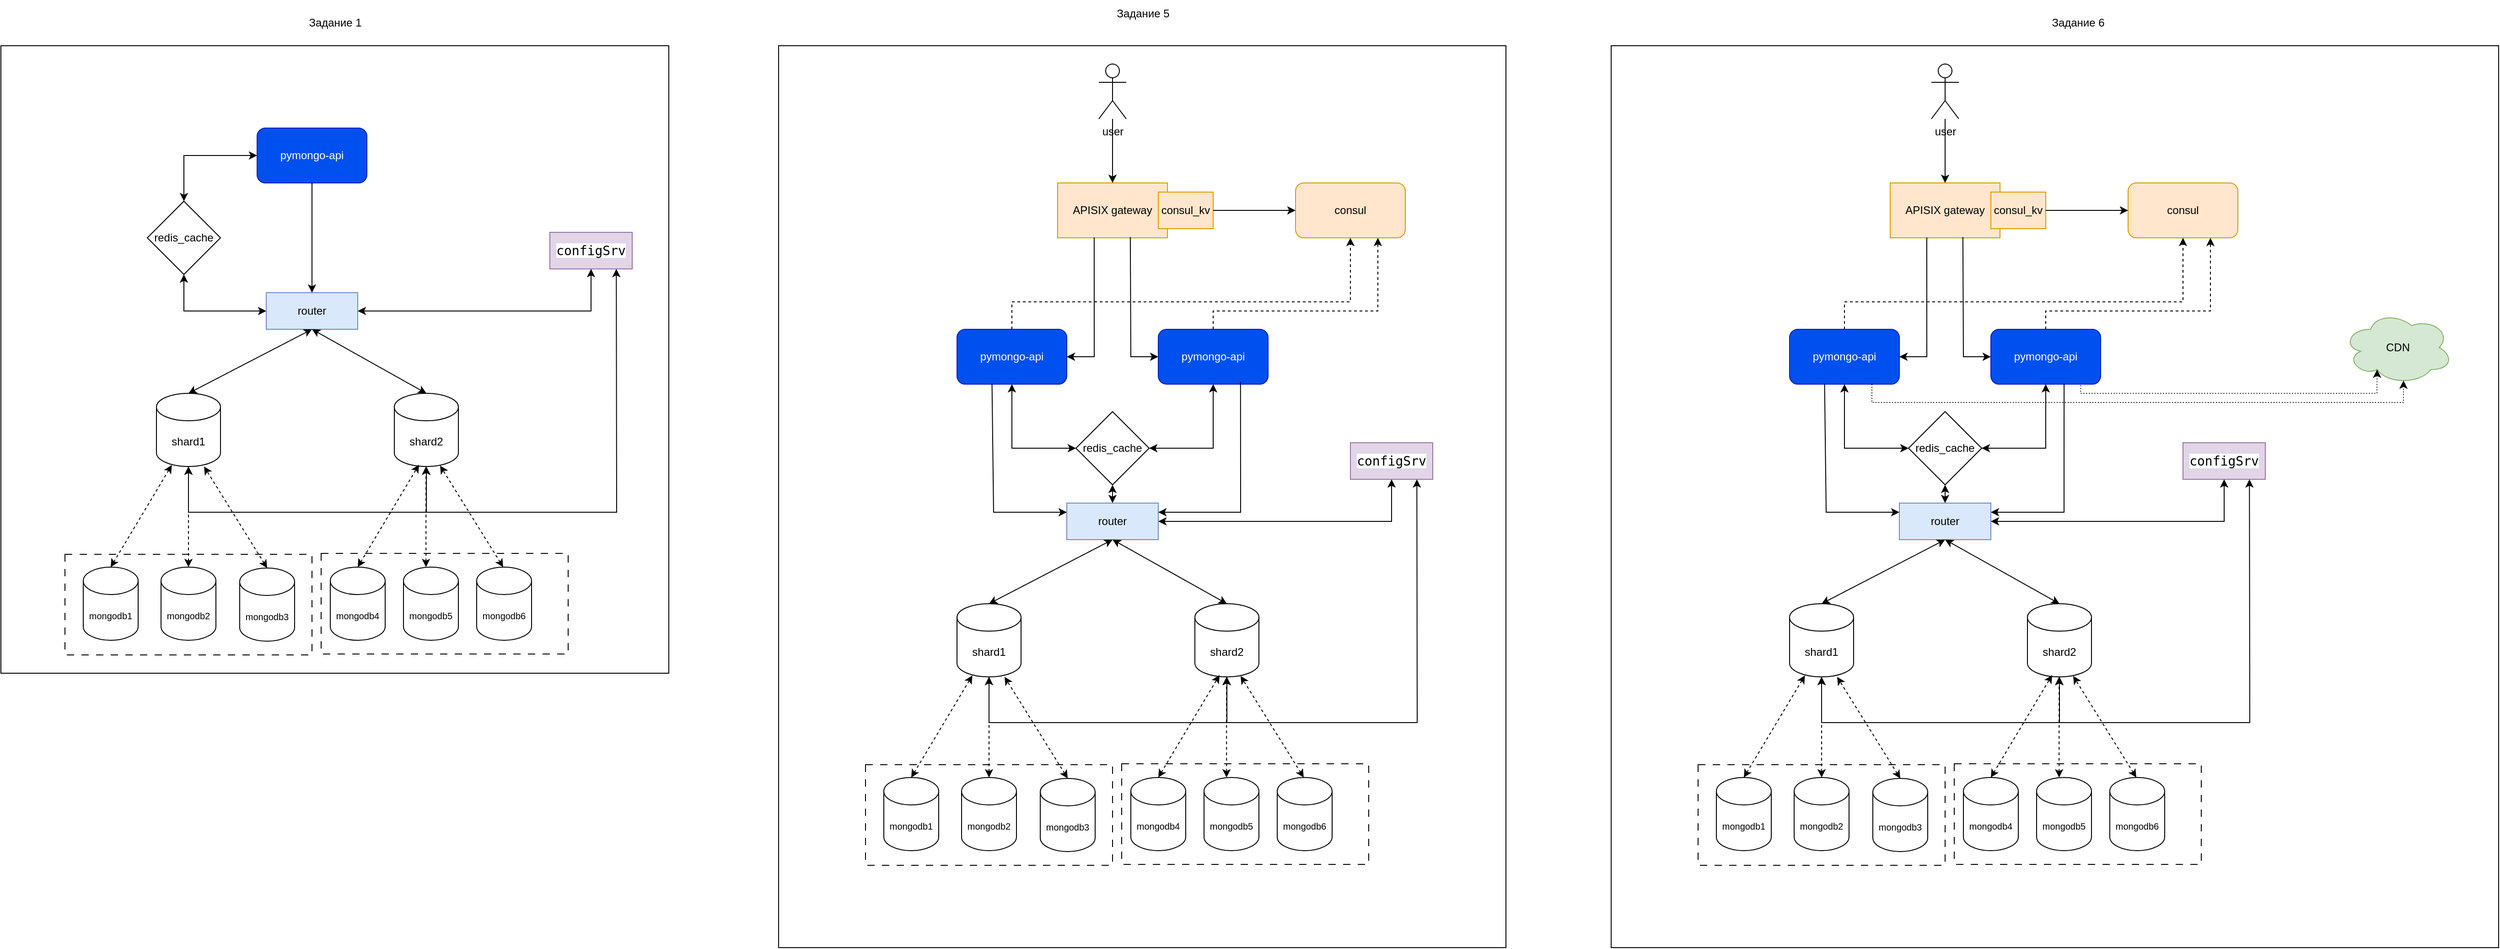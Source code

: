 <mxfile version="24.8.0">
  <diagram name="Page-1" id="-H_mtQnk-PTXWXPvYvuk">
    <mxGraphModel dx="-17" dy="623" grid="1" gridSize="10" guides="1" tooltips="1" connect="1" arrows="1" fold="1" page="0" pageScale="1" pageWidth="1169" pageHeight="827" math="0" shadow="0">
      <root>
        <mxCell id="0" />
        <mxCell id="1" parent="0" />
        <mxCell id="iy4ZRNuojDZgYijQHU6E-180" value="" style="group" vertex="1" connectable="0" parent="1">
          <mxGeometry x="1590" y="160" width="730" height="726" as="geometry" />
        </mxCell>
        <mxCell id="iy4ZRNuojDZgYijQHU6E-81" value="" style="group" vertex="1" connectable="0" parent="iy4ZRNuojDZgYijQHU6E-180">
          <mxGeometry y="40" width="730" height="686" as="geometry" />
        </mxCell>
        <mxCell id="iy4ZRNuojDZgYijQHU6E-45" value="" style="rounded=0;whiteSpace=wrap;html=1;" vertex="1" parent="iy4ZRNuojDZgYijQHU6E-81">
          <mxGeometry width="730" height="686" as="geometry" />
        </mxCell>
        <mxCell id="iy4ZRNuojDZgYijQHU6E-76" value="" style="rounded=0;whiteSpace=wrap;html=1;dashed=1;dashPattern=8 8;" vertex="1" parent="iy4ZRNuojDZgYijQHU6E-81">
          <mxGeometry x="350" y="555" width="270" height="110" as="geometry" />
        </mxCell>
        <mxCell id="iy4ZRNuojDZgYijQHU6E-75" value="" style="rounded=0;whiteSpace=wrap;html=1;dashed=1;dashPattern=8 8;" vertex="1" parent="iy4ZRNuojDZgYijQHU6E-81">
          <mxGeometry x="70" y="556" width="270" height="110" as="geometry" />
        </mxCell>
        <mxCell id="iy4ZRNuojDZgYijQHU6E-46" value="pymongo-api" style="rounded=1;whiteSpace=wrap;html=1;fillColor=#0050ef;strokeColor=#001DBC;fontColor=#ffffff;" vertex="1" parent="iy4ZRNuojDZgYijQHU6E-81">
          <mxGeometry x="280" y="90" width="120" height="60" as="geometry" />
        </mxCell>
        <mxCell id="iy4ZRNuojDZgYijQHU6E-47" value="&lt;div style=&quot;text-align: start;&quot;&gt;&lt;font face=&quot;Menlo, Ubuntu Mono, consolas, source-code-pro, monospace&quot;&gt;&lt;span style=&quot;font-size: 14px; white-space: pre; background-color: rgb(255, 255, 255);&quot;&gt;configSrv&lt;/span&gt;&lt;/font&gt;&lt;/div&gt;" style="rounded=0;whiteSpace=wrap;html=1;fillColor=#e1d5e7;strokeColor=#9673a6;" vertex="1" parent="iy4ZRNuojDZgYijQHU6E-81">
          <mxGeometry x="600" y="204" width="90" height="40" as="geometry" />
        </mxCell>
        <mxCell id="iy4ZRNuojDZgYijQHU6E-48" value="router" style="rounded=0;whiteSpace=wrap;html=1;fillColor=#dae8fc;strokeColor=#6c8ebf;" vertex="1" parent="iy4ZRNuojDZgYijQHU6E-81">
          <mxGeometry x="290" y="270" width="100" height="40" as="geometry" />
        </mxCell>
        <mxCell id="iy4ZRNuojDZgYijQHU6E-49" value="shard1" style="shape=cylinder3;whiteSpace=wrap;html=1;boundedLbl=1;backgroundOutline=1;size=15;" vertex="1" parent="iy4ZRNuojDZgYijQHU6E-81">
          <mxGeometry x="170" y="380" width="70" height="80" as="geometry" />
        </mxCell>
        <mxCell id="iy4ZRNuojDZgYijQHU6E-50" value="shard2" style="shape=cylinder3;whiteSpace=wrap;html=1;boundedLbl=1;backgroundOutline=1;size=15;" vertex="1" parent="iy4ZRNuojDZgYijQHU6E-81">
          <mxGeometry x="430" y="380" width="70" height="80" as="geometry" />
        </mxCell>
        <mxCell id="iy4ZRNuojDZgYijQHU6E-51" value="" style="endArrow=classic;html=1;rounded=0;exitX=0.5;exitY=1;exitDx=0;exitDy=0;entryX=0.5;entryY=0;entryDx=0;entryDy=0;" edge="1" source="iy4ZRNuojDZgYijQHU6E-46" target="iy4ZRNuojDZgYijQHU6E-48" parent="iy4ZRNuojDZgYijQHU6E-81">
          <mxGeometry width="50" height="50" relative="1" as="geometry">
            <mxPoint x="490" y="420" as="sourcePoint" />
            <mxPoint x="340" y="150" as="targetPoint" />
          </mxGeometry>
        </mxCell>
        <mxCell id="iy4ZRNuojDZgYijQHU6E-52" value="" style="endArrow=classic;html=1;rounded=0;entryX=0.5;entryY=1;entryDx=0;entryDy=0;startArrow=classic;startFill=1;" edge="1" target="iy4ZRNuojDZgYijQHU6E-47" parent="iy4ZRNuojDZgYijQHU6E-81">
          <mxGeometry width="50" height="50" relative="1" as="geometry">
            <mxPoint x="390" y="290" as="sourcePoint" />
            <mxPoint x="540" y="370" as="targetPoint" />
            <Array as="points">
              <mxPoint x="645" y="290" />
            </Array>
          </mxGeometry>
        </mxCell>
        <mxCell id="iy4ZRNuojDZgYijQHU6E-53" value="" style="endArrow=classic;html=1;rounded=0;exitX=0.5;exitY=1;exitDx=0;exitDy=0;entryX=0.5;entryY=0;entryDx=0;entryDy=0;entryPerimeter=0;startArrow=classic;startFill=1;" edge="1" source="iy4ZRNuojDZgYijQHU6E-48" target="iy4ZRNuojDZgYijQHU6E-50" parent="iy4ZRNuojDZgYijQHU6E-81">
          <mxGeometry width="50" height="50" relative="1" as="geometry">
            <mxPoint x="490" y="420" as="sourcePoint" />
            <mxPoint x="540" y="370" as="targetPoint" />
          </mxGeometry>
        </mxCell>
        <mxCell id="iy4ZRNuojDZgYijQHU6E-54" value="" style="endArrow=classic;html=1;rounded=0;exitX=0.5;exitY=1;exitDx=0;exitDy=0;entryX=0.5;entryY=0;entryDx=0;entryDy=0;entryPerimeter=0;startArrow=classic;startFill=1;" edge="1" source="iy4ZRNuojDZgYijQHU6E-48" target="iy4ZRNuojDZgYijQHU6E-49" parent="iy4ZRNuojDZgYijQHU6E-81">
          <mxGeometry width="50" height="50" relative="1" as="geometry">
            <mxPoint x="180" y="360" as="sourcePoint" />
            <mxPoint x="230" y="310" as="targetPoint" />
          </mxGeometry>
        </mxCell>
        <mxCell id="iy4ZRNuojDZgYijQHU6E-55" value="" style="endArrow=classic;startArrow=classic;html=1;rounded=0;exitX=0.807;exitY=1;exitDx=0;exitDy=0;exitPerimeter=0;entryX=0.5;entryY=1;entryDx=0;entryDy=0;entryPerimeter=0;" edge="1" source="iy4ZRNuojDZgYijQHU6E-47" target="iy4ZRNuojDZgYijQHU6E-50" parent="iy4ZRNuojDZgYijQHU6E-81">
          <mxGeometry width="50" height="50" relative="1" as="geometry">
            <mxPoint x="180" y="360" as="sourcePoint" />
            <mxPoint x="230" y="310" as="targetPoint" />
            <Array as="points">
              <mxPoint x="673" y="510" />
              <mxPoint x="465" y="510" />
            </Array>
          </mxGeometry>
        </mxCell>
        <mxCell id="iy4ZRNuojDZgYijQHU6E-56" value="" style="endArrow=classic;html=1;rounded=0;entryX=0.5;entryY=1;entryDx=0;entryDy=0;entryPerimeter=0;" edge="1" target="iy4ZRNuojDZgYijQHU6E-49" parent="iy4ZRNuojDZgYijQHU6E-81">
          <mxGeometry width="50" height="50" relative="1" as="geometry">
            <mxPoint x="470" y="510" as="sourcePoint" />
            <mxPoint x="210" y="460" as="targetPoint" />
            <Array as="points">
              <mxPoint x="205" y="510" />
            </Array>
          </mxGeometry>
        </mxCell>
        <mxCell id="iy4ZRNuojDZgYijQHU6E-57" value="&lt;font style=&quot;font-size: 10px;&quot;&gt;mongodb1&lt;/font&gt;" style="shape=cylinder3;whiteSpace=wrap;html=1;boundedLbl=1;backgroundOutline=1;size=15;" vertex="1" parent="iy4ZRNuojDZgYijQHU6E-81">
          <mxGeometry x="90" y="570" width="60" height="80" as="geometry" />
        </mxCell>
        <mxCell id="iy4ZRNuojDZgYijQHU6E-58" value="&lt;font style=&quot;font-size: 10px;&quot;&gt;mongodb2&lt;/font&gt;" style="shape=cylinder3;whiteSpace=wrap;html=1;boundedLbl=1;backgroundOutline=1;size=15;" vertex="1" parent="iy4ZRNuojDZgYijQHU6E-81">
          <mxGeometry x="175" y="570" width="60" height="80" as="geometry" />
        </mxCell>
        <mxCell id="iy4ZRNuojDZgYijQHU6E-59" value="&lt;font style=&quot;font-size: 10px;&quot;&gt;mongodb3&lt;/font&gt;" style="shape=cylinder3;whiteSpace=wrap;html=1;boundedLbl=1;backgroundOutline=1;size=15;" vertex="1" parent="iy4ZRNuojDZgYijQHU6E-81">
          <mxGeometry x="261" y="571" width="60" height="80" as="geometry" />
        </mxCell>
        <mxCell id="iy4ZRNuojDZgYijQHU6E-60" value="&lt;font style=&quot;font-size: 10px;&quot;&gt;mongodb4&lt;/font&gt;" style="shape=cylinder3;whiteSpace=wrap;html=1;boundedLbl=1;backgroundOutline=1;size=15;" vertex="1" parent="iy4ZRNuojDZgYijQHU6E-81">
          <mxGeometry x="360" y="570" width="60" height="80" as="geometry" />
        </mxCell>
        <mxCell id="iy4ZRNuojDZgYijQHU6E-61" value="&lt;font style=&quot;font-size: 10px;&quot;&gt;mongodb5&lt;/font&gt;" style="shape=cylinder3;whiteSpace=wrap;html=1;boundedLbl=1;backgroundOutline=1;size=15;" vertex="1" parent="iy4ZRNuojDZgYijQHU6E-81">
          <mxGeometry x="440" y="570" width="60" height="80" as="geometry" />
        </mxCell>
        <mxCell id="iy4ZRNuojDZgYijQHU6E-62" value="&lt;font style=&quot;font-size: 10px;&quot;&gt;mongodb6&lt;/font&gt;" style="shape=cylinder3;whiteSpace=wrap;html=1;boundedLbl=1;backgroundOutline=1;size=15;" vertex="1" parent="iy4ZRNuojDZgYijQHU6E-81">
          <mxGeometry x="520" y="570" width="60" height="80" as="geometry" />
        </mxCell>
        <mxCell id="iy4ZRNuojDZgYijQHU6E-63" value="" style="endArrow=classic;startArrow=classic;html=1;rounded=0;entryX=0.24;entryY=0.98;entryDx=0;entryDy=0;entryPerimeter=0;dashed=1;" edge="1" target="iy4ZRNuojDZgYijQHU6E-49" parent="iy4ZRNuojDZgYijQHU6E-81">
          <mxGeometry width="50" height="50" relative="1" as="geometry">
            <mxPoint x="120" y="570" as="sourcePoint" />
            <mxPoint x="170" y="520" as="targetPoint" />
          </mxGeometry>
        </mxCell>
        <mxCell id="iy4ZRNuojDZgYijQHU6E-64" value="" style="endArrow=classic;startArrow=classic;html=1;rounded=0;entryX=0.743;entryY=1;entryDx=0;entryDy=0;entryPerimeter=0;exitX=0.5;exitY=0;exitDx=0;exitDy=0;exitPerimeter=0;dashed=1;" edge="1" source="iy4ZRNuojDZgYijQHU6E-59" target="iy4ZRNuojDZgYijQHU6E-49" parent="iy4ZRNuojDZgYijQHU6E-81">
          <mxGeometry width="50" height="50" relative="1" as="geometry">
            <mxPoint x="320" y="580" as="sourcePoint" />
            <mxPoint x="370" y="530" as="targetPoint" />
          </mxGeometry>
        </mxCell>
        <mxCell id="iy4ZRNuojDZgYijQHU6E-65" value="" style="endArrow=classic;startArrow=classic;html=1;rounded=0;exitX=0.5;exitY=0;exitDx=0;exitDy=0;exitPerimeter=0;entryX=0.5;entryY=1;entryDx=0;entryDy=0;entryPerimeter=0;dashed=1;" edge="1" source="iy4ZRNuojDZgYijQHU6E-58" target="iy4ZRNuojDZgYijQHU6E-49" parent="iy4ZRNuojDZgYijQHU6E-81">
          <mxGeometry width="50" height="50" relative="1" as="geometry">
            <mxPoint x="320" y="470" as="sourcePoint" />
            <mxPoint x="370" y="420" as="targetPoint" />
          </mxGeometry>
        </mxCell>
        <mxCell id="iy4ZRNuojDZgYijQHU6E-66" value="" style="endArrow=classic;startArrow=classic;html=1;rounded=0;entryX=0.24;entryY=0.98;entryDx=0;entryDy=0;entryPerimeter=0;dashed=1;" edge="1" parent="iy4ZRNuojDZgYijQHU6E-81">
          <mxGeometry width="50" height="50" relative="1" as="geometry">
            <mxPoint x="390" y="570" as="sourcePoint" />
            <mxPoint x="457" y="458" as="targetPoint" />
          </mxGeometry>
        </mxCell>
        <mxCell id="iy4ZRNuojDZgYijQHU6E-67" value="" style="endArrow=classic;startArrow=classic;html=1;rounded=0;entryX=0.743;entryY=1;entryDx=0;entryDy=0;entryPerimeter=0;exitX=0.5;exitY=0;exitDx=0;exitDy=0;exitPerimeter=0;dashed=1;" edge="1" parent="iy4ZRNuojDZgYijQHU6E-81">
          <mxGeometry width="50" height="50" relative="1" as="geometry">
            <mxPoint x="548.99" y="570" as="sourcePoint" />
            <mxPoint x="479.99" y="459" as="targetPoint" />
          </mxGeometry>
        </mxCell>
        <mxCell id="iy4ZRNuojDZgYijQHU6E-68" value="" style="endArrow=classic;startArrow=classic;html=1;rounded=0;exitX=0.5;exitY=0;exitDx=0;exitDy=0;exitPerimeter=0;entryX=0.5;entryY=1;entryDx=0;entryDy=0;entryPerimeter=0;dashed=1;" edge="1" parent="iy4ZRNuojDZgYijQHU6E-81">
          <mxGeometry width="50" height="50" relative="1" as="geometry">
            <mxPoint x="464.6" y="570" as="sourcePoint" />
            <mxPoint x="464.6" y="460" as="targetPoint" />
          </mxGeometry>
        </mxCell>
        <mxCell id="iy4ZRNuojDZgYijQHU6E-69" value="redis_cache" style="rhombus;whiteSpace=wrap;html=1;" vertex="1" parent="iy4ZRNuojDZgYijQHU6E-81">
          <mxGeometry x="160" y="170" width="80" height="80" as="geometry" />
        </mxCell>
        <mxCell id="iy4ZRNuojDZgYijQHU6E-79" value="" style="endArrow=classic;html=1;rounded=0;exitX=0.5;exitY=1;exitDx=0;exitDy=0;entryX=0;entryY=0.5;entryDx=0;entryDy=0;startArrow=classic;startFill=1;" edge="1" parent="iy4ZRNuojDZgYijQHU6E-81" source="iy4ZRNuojDZgYijQHU6E-69" target="iy4ZRNuojDZgYijQHU6E-48">
          <mxGeometry width="50" height="50" relative="1" as="geometry">
            <mxPoint x="339.62" y="240" as="sourcePoint" />
            <mxPoint x="339.62" y="270" as="targetPoint" />
            <Array as="points">
              <mxPoint x="200" y="290" />
            </Array>
          </mxGeometry>
        </mxCell>
        <mxCell id="iy4ZRNuojDZgYijQHU6E-80" value="" style="endArrow=classic;html=1;rounded=0;exitX=0;exitY=0.5;exitDx=0;exitDy=0;entryX=0.5;entryY=0;entryDx=0;entryDy=0;startArrow=classic;startFill=1;" edge="1" parent="iy4ZRNuojDZgYijQHU6E-81" source="iy4ZRNuojDZgYijQHU6E-46" target="iy4ZRNuojDZgYijQHU6E-69">
          <mxGeometry width="50" height="50" relative="1" as="geometry">
            <mxPoint x="160" y="80" as="sourcePoint" />
            <mxPoint x="210" y="30" as="targetPoint" />
            <Array as="points">
              <mxPoint x="200" y="120" />
            </Array>
          </mxGeometry>
        </mxCell>
        <mxCell id="iy4ZRNuojDZgYijQHU6E-179" value="Задание 1" style="text;html=1;align=center;verticalAlign=middle;resizable=0;points=[];autosize=1;strokeColor=none;fillColor=none;" vertex="1" parent="iy4ZRNuojDZgYijQHU6E-180">
          <mxGeometry x="325" width="80" height="30" as="geometry" />
        </mxCell>
        <mxCell id="iy4ZRNuojDZgYijQHU6E-183" value="" style="group" vertex="1" connectable="0" parent="1">
          <mxGeometry x="3350" y="160" width="970" height="1026" as="geometry" />
        </mxCell>
        <mxCell id="iy4ZRNuojDZgYijQHU6E-134" value="" style="rounded=0;whiteSpace=wrap;html=1;movable=1;resizable=1;rotatable=1;deletable=1;editable=1;locked=0;connectable=1;" vertex="1" parent="iy4ZRNuojDZgYijQHU6E-183">
          <mxGeometry y="40" width="970" height="986" as="geometry" />
        </mxCell>
        <mxCell id="iy4ZRNuojDZgYijQHU6E-135" value="" style="rounded=0;whiteSpace=wrap;html=1;dashed=1;dashPattern=8 8;" vertex="1" parent="iy4ZRNuojDZgYijQHU6E-183">
          <mxGeometry x="375" y="825" width="270" height="110" as="geometry" />
        </mxCell>
        <mxCell id="iy4ZRNuojDZgYijQHU6E-136" value="" style="rounded=0;whiteSpace=wrap;html=1;dashed=1;dashPattern=8 8;" vertex="1" parent="iy4ZRNuojDZgYijQHU6E-183">
          <mxGeometry x="95" y="826" width="270" height="110" as="geometry" />
        </mxCell>
        <mxCell id="iy4ZRNuojDZgYijQHU6E-137" value="pymongo-api" style="rounded=1;whiteSpace=wrap;html=1;fillColor=#0050ef;strokeColor=#001DBC;fontColor=#ffffff;" vertex="1" parent="iy4ZRNuojDZgYijQHU6E-183">
          <mxGeometry x="195" y="350" width="120" height="60" as="geometry" />
        </mxCell>
        <mxCell id="iy4ZRNuojDZgYijQHU6E-138" value="&lt;div style=&quot;text-align: start;&quot;&gt;&lt;font face=&quot;Menlo, Ubuntu Mono, consolas, source-code-pro, monospace&quot;&gt;&lt;span style=&quot;font-size: 14px; white-space: pre; background-color: rgb(255, 255, 255);&quot;&gt;configSrv&lt;/span&gt;&lt;/font&gt;&lt;/div&gt;" style="rounded=0;whiteSpace=wrap;html=1;fillColor=#e1d5e7;strokeColor=#9673a6;" vertex="1" parent="iy4ZRNuojDZgYijQHU6E-183">
          <mxGeometry x="625" y="474" width="90" height="40" as="geometry" />
        </mxCell>
        <mxCell id="iy4ZRNuojDZgYijQHU6E-139" value="router" style="rounded=0;whiteSpace=wrap;html=1;fillColor=#dae8fc;strokeColor=#6c8ebf;" vertex="1" parent="iy4ZRNuojDZgYijQHU6E-183">
          <mxGeometry x="315" y="540" width="100" height="40" as="geometry" />
        </mxCell>
        <mxCell id="iy4ZRNuojDZgYijQHU6E-140" value="shard1" style="shape=cylinder3;whiteSpace=wrap;html=1;boundedLbl=1;backgroundOutline=1;size=15;" vertex="1" parent="iy4ZRNuojDZgYijQHU6E-183">
          <mxGeometry x="195" y="650" width="70" height="80" as="geometry" />
        </mxCell>
        <mxCell id="iy4ZRNuojDZgYijQHU6E-141" value="shard2" style="shape=cylinder3;whiteSpace=wrap;html=1;boundedLbl=1;backgroundOutline=1;size=15;" vertex="1" parent="iy4ZRNuojDZgYijQHU6E-183">
          <mxGeometry x="455" y="650" width="70" height="80" as="geometry" />
        </mxCell>
        <mxCell id="iy4ZRNuojDZgYijQHU6E-142" value="" style="endArrow=classic;html=1;rounded=0;entryX=0.5;entryY=1;entryDx=0;entryDy=0;startArrow=classic;startFill=1;" edge="1" parent="iy4ZRNuojDZgYijQHU6E-183" target="iy4ZRNuojDZgYijQHU6E-138">
          <mxGeometry width="50" height="50" relative="1" as="geometry">
            <mxPoint x="415" y="560" as="sourcePoint" />
            <mxPoint x="565" y="640" as="targetPoint" />
            <Array as="points">
              <mxPoint x="670" y="560" />
            </Array>
          </mxGeometry>
        </mxCell>
        <mxCell id="iy4ZRNuojDZgYijQHU6E-143" value="" style="endArrow=classic;html=1;rounded=0;exitX=0.5;exitY=1;exitDx=0;exitDy=0;entryX=0.5;entryY=0;entryDx=0;entryDy=0;entryPerimeter=0;startArrow=classic;startFill=1;" edge="1" parent="iy4ZRNuojDZgYijQHU6E-183" source="iy4ZRNuojDZgYijQHU6E-139" target="iy4ZRNuojDZgYijQHU6E-141">
          <mxGeometry width="50" height="50" relative="1" as="geometry">
            <mxPoint x="515" y="690" as="sourcePoint" />
            <mxPoint x="565" y="640" as="targetPoint" />
          </mxGeometry>
        </mxCell>
        <mxCell id="iy4ZRNuojDZgYijQHU6E-144" value="" style="endArrow=classic;html=1;rounded=0;exitX=0.5;exitY=1;exitDx=0;exitDy=0;entryX=0.5;entryY=0;entryDx=0;entryDy=0;entryPerimeter=0;startArrow=classic;startFill=1;" edge="1" parent="iy4ZRNuojDZgYijQHU6E-183" source="iy4ZRNuojDZgYijQHU6E-139" target="iy4ZRNuojDZgYijQHU6E-140">
          <mxGeometry width="50" height="50" relative="1" as="geometry">
            <mxPoint x="205" y="630" as="sourcePoint" />
            <mxPoint x="255" y="580" as="targetPoint" />
          </mxGeometry>
        </mxCell>
        <mxCell id="iy4ZRNuojDZgYijQHU6E-145" value="" style="endArrow=classic;startArrow=classic;html=1;rounded=0;exitX=0.807;exitY=1;exitDx=0;exitDy=0;exitPerimeter=0;entryX=0.5;entryY=1;entryDx=0;entryDy=0;entryPerimeter=0;" edge="1" parent="iy4ZRNuojDZgYijQHU6E-183" source="iy4ZRNuojDZgYijQHU6E-138" target="iy4ZRNuojDZgYijQHU6E-141">
          <mxGeometry width="50" height="50" relative="1" as="geometry">
            <mxPoint x="205" y="630" as="sourcePoint" />
            <mxPoint x="255" y="580" as="targetPoint" />
            <Array as="points">
              <mxPoint x="698" y="780" />
              <mxPoint x="490" y="780" />
            </Array>
          </mxGeometry>
        </mxCell>
        <mxCell id="iy4ZRNuojDZgYijQHU6E-146" value="" style="endArrow=classic;html=1;rounded=0;entryX=0.5;entryY=1;entryDx=0;entryDy=0;entryPerimeter=0;" edge="1" parent="iy4ZRNuojDZgYijQHU6E-183" target="iy4ZRNuojDZgYijQHU6E-140">
          <mxGeometry width="50" height="50" relative="1" as="geometry">
            <mxPoint x="495" y="780" as="sourcePoint" />
            <mxPoint x="235" y="730" as="targetPoint" />
            <Array as="points">
              <mxPoint x="230" y="780" />
            </Array>
          </mxGeometry>
        </mxCell>
        <mxCell id="iy4ZRNuojDZgYijQHU6E-147" value="&lt;font style=&quot;font-size: 10px;&quot;&gt;mongodb1&lt;/font&gt;" style="shape=cylinder3;whiteSpace=wrap;html=1;boundedLbl=1;backgroundOutline=1;size=15;" vertex="1" parent="iy4ZRNuojDZgYijQHU6E-183">
          <mxGeometry x="115" y="840" width="60" height="80" as="geometry" />
        </mxCell>
        <mxCell id="iy4ZRNuojDZgYijQHU6E-148" value="&lt;font style=&quot;font-size: 10px;&quot;&gt;mongodb2&lt;/font&gt;" style="shape=cylinder3;whiteSpace=wrap;html=1;boundedLbl=1;backgroundOutline=1;size=15;" vertex="1" parent="iy4ZRNuojDZgYijQHU6E-183">
          <mxGeometry x="200" y="840" width="60" height="80" as="geometry" />
        </mxCell>
        <mxCell id="iy4ZRNuojDZgYijQHU6E-149" value="&lt;font style=&quot;font-size: 10px;&quot;&gt;mongodb3&lt;/font&gt;" style="shape=cylinder3;whiteSpace=wrap;html=1;boundedLbl=1;backgroundOutline=1;size=15;" vertex="1" parent="iy4ZRNuojDZgYijQHU6E-183">
          <mxGeometry x="286" y="841" width="60" height="80" as="geometry" />
        </mxCell>
        <mxCell id="iy4ZRNuojDZgYijQHU6E-150" value="&lt;font style=&quot;font-size: 10px;&quot;&gt;mongodb4&lt;/font&gt;" style="shape=cylinder3;whiteSpace=wrap;html=1;boundedLbl=1;backgroundOutline=1;size=15;" vertex="1" parent="iy4ZRNuojDZgYijQHU6E-183">
          <mxGeometry x="385" y="840" width="60" height="80" as="geometry" />
        </mxCell>
        <mxCell id="iy4ZRNuojDZgYijQHU6E-151" value="&lt;font style=&quot;font-size: 10px;&quot;&gt;mongodb5&lt;/font&gt;" style="shape=cylinder3;whiteSpace=wrap;html=1;boundedLbl=1;backgroundOutline=1;size=15;" vertex="1" parent="iy4ZRNuojDZgYijQHU6E-183">
          <mxGeometry x="465" y="840" width="60" height="80" as="geometry" />
        </mxCell>
        <mxCell id="iy4ZRNuojDZgYijQHU6E-152" value="&lt;font style=&quot;font-size: 10px;&quot;&gt;mongodb6&lt;/font&gt;" style="shape=cylinder3;whiteSpace=wrap;html=1;boundedLbl=1;backgroundOutline=1;size=15;" vertex="1" parent="iy4ZRNuojDZgYijQHU6E-183">
          <mxGeometry x="545" y="840" width="60" height="80" as="geometry" />
        </mxCell>
        <mxCell id="iy4ZRNuojDZgYijQHU6E-153" value="" style="endArrow=classic;startArrow=classic;html=1;rounded=0;entryX=0.24;entryY=0.98;entryDx=0;entryDy=0;entryPerimeter=0;dashed=1;" edge="1" parent="iy4ZRNuojDZgYijQHU6E-183" target="iy4ZRNuojDZgYijQHU6E-140">
          <mxGeometry width="50" height="50" relative="1" as="geometry">
            <mxPoint x="145" y="840" as="sourcePoint" />
            <mxPoint x="195" y="790" as="targetPoint" />
          </mxGeometry>
        </mxCell>
        <mxCell id="iy4ZRNuojDZgYijQHU6E-154" value="" style="endArrow=classic;startArrow=classic;html=1;rounded=0;entryX=0.743;entryY=1;entryDx=0;entryDy=0;entryPerimeter=0;exitX=0.5;exitY=0;exitDx=0;exitDy=0;exitPerimeter=0;dashed=1;" edge="1" parent="iy4ZRNuojDZgYijQHU6E-183" source="iy4ZRNuojDZgYijQHU6E-149" target="iy4ZRNuojDZgYijQHU6E-140">
          <mxGeometry width="50" height="50" relative="1" as="geometry">
            <mxPoint x="345" y="850" as="sourcePoint" />
            <mxPoint x="395" y="800" as="targetPoint" />
          </mxGeometry>
        </mxCell>
        <mxCell id="iy4ZRNuojDZgYijQHU6E-155" value="" style="endArrow=classic;startArrow=classic;html=1;rounded=0;exitX=0.5;exitY=0;exitDx=0;exitDy=0;exitPerimeter=0;entryX=0.5;entryY=1;entryDx=0;entryDy=0;entryPerimeter=0;dashed=1;" edge="1" parent="iy4ZRNuojDZgYijQHU6E-183" source="iy4ZRNuojDZgYijQHU6E-148" target="iy4ZRNuojDZgYijQHU6E-140">
          <mxGeometry width="50" height="50" relative="1" as="geometry">
            <mxPoint x="345" y="740" as="sourcePoint" />
            <mxPoint x="395" y="690" as="targetPoint" />
          </mxGeometry>
        </mxCell>
        <mxCell id="iy4ZRNuojDZgYijQHU6E-156" value="" style="endArrow=classic;startArrow=classic;html=1;rounded=0;entryX=0.24;entryY=0.98;entryDx=0;entryDy=0;entryPerimeter=0;dashed=1;" edge="1" parent="iy4ZRNuojDZgYijQHU6E-183">
          <mxGeometry width="50" height="50" relative="1" as="geometry">
            <mxPoint x="415" y="840" as="sourcePoint" />
            <mxPoint x="482" y="728" as="targetPoint" />
          </mxGeometry>
        </mxCell>
        <mxCell id="iy4ZRNuojDZgYijQHU6E-157" value="" style="endArrow=classic;startArrow=classic;html=1;rounded=0;entryX=0.743;entryY=1;entryDx=0;entryDy=0;entryPerimeter=0;exitX=0.5;exitY=0;exitDx=0;exitDy=0;exitPerimeter=0;dashed=1;" edge="1" parent="iy4ZRNuojDZgYijQHU6E-183">
          <mxGeometry width="50" height="50" relative="1" as="geometry">
            <mxPoint x="573.99" y="840" as="sourcePoint" />
            <mxPoint x="504.99" y="729" as="targetPoint" />
          </mxGeometry>
        </mxCell>
        <mxCell id="iy4ZRNuojDZgYijQHU6E-158" value="" style="endArrow=classic;startArrow=classic;html=1;rounded=0;exitX=0.5;exitY=0;exitDx=0;exitDy=0;exitPerimeter=0;entryX=0.5;entryY=1;entryDx=0;entryDy=0;entryPerimeter=0;dashed=1;" edge="1" parent="iy4ZRNuojDZgYijQHU6E-183">
          <mxGeometry width="50" height="50" relative="1" as="geometry">
            <mxPoint x="489.6" y="840" as="sourcePoint" />
            <mxPoint x="489.6" y="730" as="targetPoint" />
          </mxGeometry>
        </mxCell>
        <mxCell id="iy4ZRNuojDZgYijQHU6E-159" value="redis_cache" style="rhombus;whiteSpace=wrap;html=1;" vertex="1" parent="iy4ZRNuojDZgYijQHU6E-183">
          <mxGeometry x="325" y="440" width="80" height="80" as="geometry" />
        </mxCell>
        <mxCell id="iy4ZRNuojDZgYijQHU6E-160" value="pymongo-api" style="rounded=1;whiteSpace=wrap;html=1;fillColor=#0050ef;strokeColor=#001DBC;fontColor=#ffffff;" vertex="1" parent="iy4ZRNuojDZgYijQHU6E-183">
          <mxGeometry x="415" y="350" width="120" height="60" as="geometry" />
        </mxCell>
        <mxCell id="iy4ZRNuojDZgYijQHU6E-161" value="" style="endArrow=classic;html=1;rounded=0;exitX=0.5;exitY=1;exitDx=0;exitDy=0;entryX=0;entryY=0.5;entryDx=0;entryDy=0;startArrow=classic;startFill=1;" edge="1" parent="iy4ZRNuojDZgYijQHU6E-183" source="iy4ZRNuojDZgYijQHU6E-137" target="iy4ZRNuojDZgYijQHU6E-159">
          <mxGeometry width="50" height="50" relative="1" as="geometry">
            <mxPoint x="445" y="450" as="sourcePoint" />
            <mxPoint x="495" y="400" as="targetPoint" />
            <Array as="points">
              <mxPoint x="255" y="480" />
            </Array>
          </mxGeometry>
        </mxCell>
        <mxCell id="iy4ZRNuojDZgYijQHU6E-162" value="" style="endArrow=classic;html=1;rounded=0;exitX=0.5;exitY=1;exitDx=0;exitDy=0;entryX=1;entryY=0.5;entryDx=0;entryDy=0;startArrow=classic;startFill=1;" edge="1" parent="iy4ZRNuojDZgYijQHU6E-183" source="iy4ZRNuojDZgYijQHU6E-160" target="iy4ZRNuojDZgYijQHU6E-159">
          <mxGeometry width="50" height="50" relative="1" as="geometry">
            <mxPoint x="325" y="394" as="sourcePoint" />
            <mxPoint x="375" y="450" as="targetPoint" />
            <Array as="points">
              <mxPoint x="475" y="480" />
            </Array>
          </mxGeometry>
        </mxCell>
        <mxCell id="iy4ZRNuojDZgYijQHU6E-163" value="" style="endArrow=classic;html=1;rounded=0;exitX=0.5;exitY=1;exitDx=0;exitDy=0;entryX=0.5;entryY=0;entryDx=0;entryDy=0;startArrow=classic;startFill=1;" edge="1" parent="iy4ZRNuojDZgYijQHU6E-183" source="iy4ZRNuojDZgYijQHU6E-159" target="iy4ZRNuojDZgYijQHU6E-139">
          <mxGeometry width="50" height="50" relative="1" as="geometry">
            <mxPoint x="445" y="450" as="sourcePoint" />
            <mxPoint x="495" y="400" as="targetPoint" />
          </mxGeometry>
        </mxCell>
        <mxCell id="iy4ZRNuojDZgYijQHU6E-164" value="" style="endArrow=classic;html=1;rounded=0;exitX=0.319;exitY=1.004;exitDx=0;exitDy=0;exitPerimeter=0;entryX=0;entryY=0.25;entryDx=0;entryDy=0;" edge="1" parent="iy4ZRNuojDZgYijQHU6E-183" source="iy4ZRNuojDZgYijQHU6E-137" target="iy4ZRNuojDZgYijQHU6E-139">
          <mxGeometry width="50" height="50" relative="1" as="geometry">
            <mxPoint x="445" y="450" as="sourcePoint" />
            <mxPoint x="495" y="400" as="targetPoint" />
            <Array as="points">
              <mxPoint x="235" y="550" />
            </Array>
          </mxGeometry>
        </mxCell>
        <mxCell id="iy4ZRNuojDZgYijQHU6E-165" value="" style="endArrow=classic;html=1;rounded=0;exitX=0.667;exitY=1;exitDx=0;exitDy=0;exitPerimeter=0;entryX=1;entryY=0.25;entryDx=0;entryDy=0;" edge="1" parent="iy4ZRNuojDZgYijQHU6E-183" source="iy4ZRNuojDZgYijQHU6E-160" target="iy4ZRNuojDZgYijQHU6E-139">
          <mxGeometry width="50" height="50" relative="1" as="geometry">
            <mxPoint x="445" y="420" as="sourcePoint" />
            <mxPoint x="495" y="370" as="targetPoint" />
            <Array as="points">
              <mxPoint x="495" y="550" />
            </Array>
          </mxGeometry>
        </mxCell>
        <mxCell id="iy4ZRNuojDZgYijQHU6E-166" value="APISIX gateway" style="rounded=0;whiteSpace=wrap;html=1;fillColor=#ffe6cc;strokeColor=#d79b00;" vertex="1" parent="iy4ZRNuojDZgYijQHU6E-183">
          <mxGeometry x="305" y="190" width="120" height="60" as="geometry" />
        </mxCell>
        <mxCell id="iy4ZRNuojDZgYijQHU6E-167" value="" style="endArrow=classic;html=1;rounded=0;exitX=0.333;exitY=0.994;exitDx=0;exitDy=0;entryX=1;entryY=0.5;entryDx=0;entryDy=0;exitPerimeter=0;" edge="1" parent="iy4ZRNuojDZgYijQHU6E-183" source="iy4ZRNuojDZgYijQHU6E-166" target="iy4ZRNuojDZgYijQHU6E-137">
          <mxGeometry width="50" height="50" relative="1" as="geometry">
            <mxPoint x="95" y="420" as="sourcePoint" />
            <mxPoint x="145" y="370" as="targetPoint" />
            <Array as="points">
              <mxPoint x="345" y="380" />
            </Array>
          </mxGeometry>
        </mxCell>
        <mxCell id="iy4ZRNuojDZgYijQHU6E-168" value="" style="endArrow=classic;html=1;rounded=0;exitX=0.662;exitY=0.986;exitDx=0;exitDy=0;entryX=0;entryY=0.5;entryDx=0;entryDy=0;exitPerimeter=0;" edge="1" parent="iy4ZRNuojDZgYijQHU6E-183" source="iy4ZRNuojDZgYijQHU6E-166" target="iy4ZRNuojDZgYijQHU6E-160">
          <mxGeometry width="50" height="50" relative="1" as="geometry">
            <mxPoint x="245" y="340" as="sourcePoint" />
            <mxPoint x="295" y="290" as="targetPoint" />
            <Array as="points">
              <mxPoint x="385" y="380" />
            </Array>
          </mxGeometry>
        </mxCell>
        <mxCell id="iy4ZRNuojDZgYijQHU6E-169" value="user" style="shape=umlActor;verticalLabelPosition=bottom;verticalAlign=top;html=1;outlineConnect=0;" vertex="1" parent="iy4ZRNuojDZgYijQHU6E-183">
          <mxGeometry x="350" y="60" width="30" height="60" as="geometry" />
        </mxCell>
        <mxCell id="iy4ZRNuojDZgYijQHU6E-170" value="" style="endArrow=classic;html=1;rounded=0;entryX=0.5;entryY=0;entryDx=0;entryDy=0;" edge="1" parent="iy4ZRNuojDZgYijQHU6E-183" source="iy4ZRNuojDZgYijQHU6E-169" target="iy4ZRNuojDZgYijQHU6E-166">
          <mxGeometry width="50" height="50" relative="1" as="geometry">
            <mxPoint x="245" y="310" as="sourcePoint" />
            <mxPoint x="295" y="260" as="targetPoint" />
          </mxGeometry>
        </mxCell>
        <mxCell id="iy4ZRNuojDZgYijQHU6E-171" value="consul" style="rounded=1;whiteSpace=wrap;html=1;fillColor=#ffe6cc;strokeColor=#d79b00;" vertex="1" parent="iy4ZRNuojDZgYijQHU6E-183">
          <mxGeometry x="565" y="190" width="120" height="60" as="geometry" />
        </mxCell>
        <mxCell id="iy4ZRNuojDZgYijQHU6E-172" value="consul_kv" style="rounded=0;whiteSpace=wrap;html=1;fillColor=#ffe6cc;strokeColor=#d79b00;" vertex="1" parent="iy4ZRNuojDZgYijQHU6E-183">
          <mxGeometry x="415" y="200" width="60" height="40" as="geometry" />
        </mxCell>
        <mxCell id="iy4ZRNuojDZgYijQHU6E-173" value="" style="endArrow=classic;html=1;rounded=0;exitX=1;exitY=0.5;exitDx=0;exitDy=0;entryX=0;entryY=0.5;entryDx=0;entryDy=0;" edge="1" parent="iy4ZRNuojDZgYijQHU6E-183" source="iy4ZRNuojDZgYijQHU6E-172" target="iy4ZRNuojDZgYijQHU6E-171">
          <mxGeometry width="50" height="50" relative="1" as="geometry">
            <mxPoint x="385" y="390" as="sourcePoint" />
            <mxPoint x="435" y="340" as="targetPoint" />
          </mxGeometry>
        </mxCell>
        <mxCell id="iy4ZRNuojDZgYijQHU6E-174" value="" style="endArrow=classic;html=1;rounded=0;entryX=0.5;entryY=1;entryDx=0;entryDy=0;dashed=1;" edge="1" parent="iy4ZRNuojDZgYijQHU6E-183" target="iy4ZRNuojDZgYijQHU6E-171">
          <mxGeometry width="50" height="50" relative="1" as="geometry">
            <mxPoint x="255" y="350" as="sourcePoint" />
            <mxPoint x="305" y="300" as="targetPoint" />
            <Array as="points">
              <mxPoint x="255" y="320" />
              <mxPoint x="625" y="320" />
            </Array>
          </mxGeometry>
        </mxCell>
        <mxCell id="iy4ZRNuojDZgYijQHU6E-175" value="" style="endArrow=classic;html=1;rounded=0;exitX=0.5;exitY=0;exitDx=0;exitDy=0;entryX=0.75;entryY=1;entryDx=0;entryDy=0;dashed=1;" edge="1" parent="iy4ZRNuojDZgYijQHU6E-183" source="iy4ZRNuojDZgYijQHU6E-160" target="iy4ZRNuojDZgYijQHU6E-171">
          <mxGeometry width="50" height="50" relative="1" as="geometry">
            <mxPoint x="385" y="390" as="sourcePoint" />
            <mxPoint x="435" y="340" as="targetPoint" />
            <Array as="points">
              <mxPoint x="475" y="330" />
              <mxPoint x="655" y="330" />
            </Array>
          </mxGeometry>
        </mxCell>
        <mxCell id="iy4ZRNuojDZgYijQHU6E-176" value="CDN" style="ellipse;shape=cloud;whiteSpace=wrap;html=1;fillColor=#d5e8d4;strokeColor=#82b366;" vertex="1" parent="iy4ZRNuojDZgYijQHU6E-183">
          <mxGeometry x="800" y="330" width="120" height="80" as="geometry" />
        </mxCell>
        <mxCell id="iy4ZRNuojDZgYijQHU6E-177" value="" style="endArrow=classic;html=1;rounded=0;entryX=0.31;entryY=0.8;entryDx=0;entryDy=0;entryPerimeter=0;exitX=0.819;exitY=1.02;exitDx=0;exitDy=0;exitPerimeter=0;dashed=1;dashPattern=1 2;" edge="1" parent="iy4ZRNuojDZgYijQHU6E-183" source="iy4ZRNuojDZgYijQHU6E-160" target="iy4ZRNuojDZgYijQHU6E-176">
          <mxGeometry width="50" height="50" relative="1" as="geometry">
            <mxPoint x="365" y="90" as="sourcePoint" />
            <mxPoint x="120" y="420" as="targetPoint" />
            <Array as="points">
              <mxPoint x="513" y="420" />
              <mxPoint x="837" y="420" />
            </Array>
          </mxGeometry>
        </mxCell>
        <mxCell id="iy4ZRNuojDZgYijQHU6E-178" value="" style="endArrow=classic;html=1;rounded=0;exitX=0.75;exitY=1;exitDx=0;exitDy=0;entryX=0.55;entryY=0.95;entryDx=0;entryDy=0;entryPerimeter=0;dashed=1;dashPattern=1 2;" edge="1" parent="iy4ZRNuojDZgYijQHU6E-183" source="iy4ZRNuojDZgYijQHU6E-137" target="iy4ZRNuojDZgYijQHU6E-176">
          <mxGeometry width="50" height="50" relative="1" as="geometry">
            <mxPoint x="510" y="290" as="sourcePoint" />
            <mxPoint x="560" y="240" as="targetPoint" />
            <Array as="points">
              <mxPoint x="285" y="430" />
              <mxPoint x="866" y="430" />
            </Array>
          </mxGeometry>
        </mxCell>
        <mxCell id="iy4ZRNuojDZgYijQHU6E-181" value="Задание 6" style="text;html=1;align=center;verticalAlign=middle;resizable=0;points=[];autosize=1;strokeColor=none;fillColor=none;" vertex="1" parent="iy4ZRNuojDZgYijQHU6E-183">
          <mxGeometry x="470" width="80" height="30" as="geometry" />
        </mxCell>
        <mxCell id="iy4ZRNuojDZgYijQHU6E-184" value="" style="group" vertex="1" connectable="0" parent="1">
          <mxGeometry x="2440" y="150" width="795" height="1036" as="geometry" />
        </mxCell>
        <mxCell id="iy4ZRNuojDZgYijQHU6E-132" value="" style="group" vertex="1" connectable="0" parent="iy4ZRNuojDZgYijQHU6E-184">
          <mxGeometry y="50" width="795" height="986" as="geometry" />
        </mxCell>
        <mxCell id="iy4ZRNuojDZgYijQHU6E-83" value="" style="rounded=0;whiteSpace=wrap;html=1;" vertex="1" parent="iy4ZRNuojDZgYijQHU6E-132">
          <mxGeometry width="795" height="986" as="geometry" />
        </mxCell>
        <mxCell id="iy4ZRNuojDZgYijQHU6E-84" value="" style="rounded=0;whiteSpace=wrap;html=1;dashed=1;dashPattern=8 8;" vertex="1" parent="iy4ZRNuojDZgYijQHU6E-132">
          <mxGeometry x="375" y="785" width="270" height="110" as="geometry" />
        </mxCell>
        <mxCell id="iy4ZRNuojDZgYijQHU6E-85" value="" style="rounded=0;whiteSpace=wrap;html=1;dashed=1;dashPattern=8 8;" vertex="1" parent="iy4ZRNuojDZgYijQHU6E-132">
          <mxGeometry x="95" y="786" width="270" height="110" as="geometry" />
        </mxCell>
        <mxCell id="iy4ZRNuojDZgYijQHU6E-86" value="pymongo-api" style="rounded=1;whiteSpace=wrap;html=1;fillColor=#0050ef;strokeColor=#001DBC;fontColor=#ffffff;" vertex="1" parent="iy4ZRNuojDZgYijQHU6E-132">
          <mxGeometry x="195" y="310" width="120" height="60" as="geometry" />
        </mxCell>
        <mxCell id="iy4ZRNuojDZgYijQHU6E-87" value="&lt;div style=&quot;text-align: start;&quot;&gt;&lt;font face=&quot;Menlo, Ubuntu Mono, consolas, source-code-pro, monospace&quot;&gt;&lt;span style=&quot;font-size: 14px; white-space: pre; background-color: rgb(255, 255, 255);&quot;&gt;configSrv&lt;/span&gt;&lt;/font&gt;&lt;/div&gt;" style="rounded=0;whiteSpace=wrap;html=1;fillColor=#e1d5e7;strokeColor=#9673a6;" vertex="1" parent="iy4ZRNuojDZgYijQHU6E-132">
          <mxGeometry x="625" y="434" width="90" height="40" as="geometry" />
        </mxCell>
        <mxCell id="iy4ZRNuojDZgYijQHU6E-88" value="router" style="rounded=0;whiteSpace=wrap;html=1;fillColor=#dae8fc;strokeColor=#6c8ebf;" vertex="1" parent="iy4ZRNuojDZgYijQHU6E-132">
          <mxGeometry x="315" y="500" width="100" height="40" as="geometry" />
        </mxCell>
        <mxCell id="iy4ZRNuojDZgYijQHU6E-89" value="shard1" style="shape=cylinder3;whiteSpace=wrap;html=1;boundedLbl=1;backgroundOutline=1;size=15;" vertex="1" parent="iy4ZRNuojDZgYijQHU6E-132">
          <mxGeometry x="195" y="610" width="70" height="80" as="geometry" />
        </mxCell>
        <mxCell id="iy4ZRNuojDZgYijQHU6E-90" value="shard2" style="shape=cylinder3;whiteSpace=wrap;html=1;boundedLbl=1;backgroundOutline=1;size=15;" vertex="1" parent="iy4ZRNuojDZgYijQHU6E-132">
          <mxGeometry x="455" y="610" width="70" height="80" as="geometry" />
        </mxCell>
        <mxCell id="iy4ZRNuojDZgYijQHU6E-92" value="" style="endArrow=classic;html=1;rounded=0;entryX=0.5;entryY=1;entryDx=0;entryDy=0;startArrow=classic;startFill=1;" edge="1" parent="iy4ZRNuojDZgYijQHU6E-132" target="iy4ZRNuojDZgYijQHU6E-87">
          <mxGeometry width="50" height="50" relative="1" as="geometry">
            <mxPoint x="415" y="520" as="sourcePoint" />
            <mxPoint x="565" y="600" as="targetPoint" />
            <Array as="points">
              <mxPoint x="670" y="520" />
            </Array>
          </mxGeometry>
        </mxCell>
        <mxCell id="iy4ZRNuojDZgYijQHU6E-93" value="" style="endArrow=classic;html=1;rounded=0;exitX=0.5;exitY=1;exitDx=0;exitDy=0;entryX=0.5;entryY=0;entryDx=0;entryDy=0;entryPerimeter=0;startArrow=classic;startFill=1;" edge="1" parent="iy4ZRNuojDZgYijQHU6E-132" source="iy4ZRNuojDZgYijQHU6E-88" target="iy4ZRNuojDZgYijQHU6E-90">
          <mxGeometry width="50" height="50" relative="1" as="geometry">
            <mxPoint x="515" y="650" as="sourcePoint" />
            <mxPoint x="565" y="600" as="targetPoint" />
          </mxGeometry>
        </mxCell>
        <mxCell id="iy4ZRNuojDZgYijQHU6E-94" value="" style="endArrow=classic;html=1;rounded=0;exitX=0.5;exitY=1;exitDx=0;exitDy=0;entryX=0.5;entryY=0;entryDx=0;entryDy=0;entryPerimeter=0;startArrow=classic;startFill=1;" edge="1" parent="iy4ZRNuojDZgYijQHU6E-132" source="iy4ZRNuojDZgYijQHU6E-88" target="iy4ZRNuojDZgYijQHU6E-89">
          <mxGeometry width="50" height="50" relative="1" as="geometry">
            <mxPoint x="205" y="590" as="sourcePoint" />
            <mxPoint x="255" y="540" as="targetPoint" />
          </mxGeometry>
        </mxCell>
        <mxCell id="iy4ZRNuojDZgYijQHU6E-95" value="" style="endArrow=classic;startArrow=classic;html=1;rounded=0;exitX=0.807;exitY=1;exitDx=0;exitDy=0;exitPerimeter=0;entryX=0.5;entryY=1;entryDx=0;entryDy=0;entryPerimeter=0;" edge="1" parent="iy4ZRNuojDZgYijQHU6E-132" source="iy4ZRNuojDZgYijQHU6E-87" target="iy4ZRNuojDZgYijQHU6E-90">
          <mxGeometry width="50" height="50" relative="1" as="geometry">
            <mxPoint x="205" y="590" as="sourcePoint" />
            <mxPoint x="255" y="540" as="targetPoint" />
            <Array as="points">
              <mxPoint x="698" y="740" />
              <mxPoint x="490" y="740" />
            </Array>
          </mxGeometry>
        </mxCell>
        <mxCell id="iy4ZRNuojDZgYijQHU6E-96" value="" style="endArrow=classic;html=1;rounded=0;entryX=0.5;entryY=1;entryDx=0;entryDy=0;entryPerimeter=0;" edge="1" parent="iy4ZRNuojDZgYijQHU6E-132" target="iy4ZRNuojDZgYijQHU6E-89">
          <mxGeometry width="50" height="50" relative="1" as="geometry">
            <mxPoint x="495" y="740" as="sourcePoint" />
            <mxPoint x="235" y="690" as="targetPoint" />
            <Array as="points">
              <mxPoint x="230" y="740" />
            </Array>
          </mxGeometry>
        </mxCell>
        <mxCell id="iy4ZRNuojDZgYijQHU6E-97" value="&lt;font style=&quot;font-size: 10px;&quot;&gt;mongodb1&lt;/font&gt;" style="shape=cylinder3;whiteSpace=wrap;html=1;boundedLbl=1;backgroundOutline=1;size=15;" vertex="1" parent="iy4ZRNuojDZgYijQHU6E-132">
          <mxGeometry x="115" y="800" width="60" height="80" as="geometry" />
        </mxCell>
        <mxCell id="iy4ZRNuojDZgYijQHU6E-98" value="&lt;font style=&quot;font-size: 10px;&quot;&gt;mongodb2&lt;/font&gt;" style="shape=cylinder3;whiteSpace=wrap;html=1;boundedLbl=1;backgroundOutline=1;size=15;" vertex="1" parent="iy4ZRNuojDZgYijQHU6E-132">
          <mxGeometry x="200" y="800" width="60" height="80" as="geometry" />
        </mxCell>
        <mxCell id="iy4ZRNuojDZgYijQHU6E-99" value="&lt;font style=&quot;font-size: 10px;&quot;&gt;mongodb3&lt;/font&gt;" style="shape=cylinder3;whiteSpace=wrap;html=1;boundedLbl=1;backgroundOutline=1;size=15;" vertex="1" parent="iy4ZRNuojDZgYijQHU6E-132">
          <mxGeometry x="286" y="801" width="60" height="80" as="geometry" />
        </mxCell>
        <mxCell id="iy4ZRNuojDZgYijQHU6E-100" value="&lt;font style=&quot;font-size: 10px;&quot;&gt;mongodb4&lt;/font&gt;" style="shape=cylinder3;whiteSpace=wrap;html=1;boundedLbl=1;backgroundOutline=1;size=15;" vertex="1" parent="iy4ZRNuojDZgYijQHU6E-132">
          <mxGeometry x="385" y="800" width="60" height="80" as="geometry" />
        </mxCell>
        <mxCell id="iy4ZRNuojDZgYijQHU6E-101" value="&lt;font style=&quot;font-size: 10px;&quot;&gt;mongodb5&lt;/font&gt;" style="shape=cylinder3;whiteSpace=wrap;html=1;boundedLbl=1;backgroundOutline=1;size=15;" vertex="1" parent="iy4ZRNuojDZgYijQHU6E-132">
          <mxGeometry x="465" y="800" width="60" height="80" as="geometry" />
        </mxCell>
        <mxCell id="iy4ZRNuojDZgYijQHU6E-102" value="&lt;font style=&quot;font-size: 10px;&quot;&gt;mongodb6&lt;/font&gt;" style="shape=cylinder3;whiteSpace=wrap;html=1;boundedLbl=1;backgroundOutline=1;size=15;" vertex="1" parent="iy4ZRNuojDZgYijQHU6E-132">
          <mxGeometry x="545" y="800" width="60" height="80" as="geometry" />
        </mxCell>
        <mxCell id="iy4ZRNuojDZgYijQHU6E-103" value="" style="endArrow=classic;startArrow=classic;html=1;rounded=0;entryX=0.24;entryY=0.98;entryDx=0;entryDy=0;entryPerimeter=0;dashed=1;" edge="1" parent="iy4ZRNuojDZgYijQHU6E-132" target="iy4ZRNuojDZgYijQHU6E-89">
          <mxGeometry width="50" height="50" relative="1" as="geometry">
            <mxPoint x="145" y="800" as="sourcePoint" />
            <mxPoint x="195" y="750" as="targetPoint" />
          </mxGeometry>
        </mxCell>
        <mxCell id="iy4ZRNuojDZgYijQHU6E-104" value="" style="endArrow=classic;startArrow=classic;html=1;rounded=0;entryX=0.743;entryY=1;entryDx=0;entryDy=0;entryPerimeter=0;exitX=0.5;exitY=0;exitDx=0;exitDy=0;exitPerimeter=0;dashed=1;" edge="1" parent="iy4ZRNuojDZgYijQHU6E-132" source="iy4ZRNuojDZgYijQHU6E-99" target="iy4ZRNuojDZgYijQHU6E-89">
          <mxGeometry width="50" height="50" relative="1" as="geometry">
            <mxPoint x="345" y="810" as="sourcePoint" />
            <mxPoint x="395" y="760" as="targetPoint" />
          </mxGeometry>
        </mxCell>
        <mxCell id="iy4ZRNuojDZgYijQHU6E-105" value="" style="endArrow=classic;startArrow=classic;html=1;rounded=0;exitX=0.5;exitY=0;exitDx=0;exitDy=0;exitPerimeter=0;entryX=0.5;entryY=1;entryDx=0;entryDy=0;entryPerimeter=0;dashed=1;" edge="1" parent="iy4ZRNuojDZgYijQHU6E-132" source="iy4ZRNuojDZgYijQHU6E-98" target="iy4ZRNuojDZgYijQHU6E-89">
          <mxGeometry width="50" height="50" relative="1" as="geometry">
            <mxPoint x="345" y="700" as="sourcePoint" />
            <mxPoint x="395" y="650" as="targetPoint" />
          </mxGeometry>
        </mxCell>
        <mxCell id="iy4ZRNuojDZgYijQHU6E-106" value="" style="endArrow=classic;startArrow=classic;html=1;rounded=0;entryX=0.24;entryY=0.98;entryDx=0;entryDy=0;entryPerimeter=0;dashed=1;" edge="1" parent="iy4ZRNuojDZgYijQHU6E-132">
          <mxGeometry width="50" height="50" relative="1" as="geometry">
            <mxPoint x="415" y="800" as="sourcePoint" />
            <mxPoint x="482" y="688" as="targetPoint" />
          </mxGeometry>
        </mxCell>
        <mxCell id="iy4ZRNuojDZgYijQHU6E-107" value="" style="endArrow=classic;startArrow=classic;html=1;rounded=0;entryX=0.743;entryY=1;entryDx=0;entryDy=0;entryPerimeter=0;exitX=0.5;exitY=0;exitDx=0;exitDy=0;exitPerimeter=0;dashed=1;" edge="1" parent="iy4ZRNuojDZgYijQHU6E-132">
          <mxGeometry width="50" height="50" relative="1" as="geometry">
            <mxPoint x="573.99" y="800" as="sourcePoint" />
            <mxPoint x="504.99" y="689" as="targetPoint" />
          </mxGeometry>
        </mxCell>
        <mxCell id="iy4ZRNuojDZgYijQHU6E-108" value="" style="endArrow=classic;startArrow=classic;html=1;rounded=0;exitX=0.5;exitY=0;exitDx=0;exitDy=0;exitPerimeter=0;entryX=0.5;entryY=1;entryDx=0;entryDy=0;entryPerimeter=0;dashed=1;" edge="1" parent="iy4ZRNuojDZgYijQHU6E-132">
          <mxGeometry width="50" height="50" relative="1" as="geometry">
            <mxPoint x="489.6" y="800" as="sourcePoint" />
            <mxPoint x="489.6" y="690" as="targetPoint" />
          </mxGeometry>
        </mxCell>
        <mxCell id="iy4ZRNuojDZgYijQHU6E-109" value="redis_cache" style="rhombus;whiteSpace=wrap;html=1;" vertex="1" parent="iy4ZRNuojDZgYijQHU6E-132">
          <mxGeometry x="325" y="400" width="80" height="80" as="geometry" />
        </mxCell>
        <mxCell id="iy4ZRNuojDZgYijQHU6E-112" value="pymongo-api" style="rounded=1;whiteSpace=wrap;html=1;fillColor=#0050ef;strokeColor=#001DBC;fontColor=#ffffff;" vertex="1" parent="iy4ZRNuojDZgYijQHU6E-132">
          <mxGeometry x="415" y="310" width="120" height="60" as="geometry" />
        </mxCell>
        <mxCell id="iy4ZRNuojDZgYijQHU6E-113" value="" style="endArrow=classic;html=1;rounded=0;exitX=0.5;exitY=1;exitDx=0;exitDy=0;entryX=0;entryY=0.5;entryDx=0;entryDy=0;startArrow=classic;startFill=1;" edge="1" parent="iy4ZRNuojDZgYijQHU6E-132" source="iy4ZRNuojDZgYijQHU6E-86" target="iy4ZRNuojDZgYijQHU6E-109">
          <mxGeometry width="50" height="50" relative="1" as="geometry">
            <mxPoint x="445" y="410" as="sourcePoint" />
            <mxPoint x="495" y="360" as="targetPoint" />
            <Array as="points">
              <mxPoint x="255" y="440" />
            </Array>
          </mxGeometry>
        </mxCell>
        <mxCell id="iy4ZRNuojDZgYijQHU6E-114" value="" style="endArrow=classic;html=1;rounded=0;exitX=0.5;exitY=1;exitDx=0;exitDy=0;entryX=1;entryY=0.5;entryDx=0;entryDy=0;startArrow=classic;startFill=1;" edge="1" parent="iy4ZRNuojDZgYijQHU6E-132" source="iy4ZRNuojDZgYijQHU6E-112" target="iy4ZRNuojDZgYijQHU6E-109">
          <mxGeometry width="50" height="50" relative="1" as="geometry">
            <mxPoint x="325" y="354" as="sourcePoint" />
            <mxPoint x="375" y="410" as="targetPoint" />
            <Array as="points">
              <mxPoint x="475" y="440" />
            </Array>
          </mxGeometry>
        </mxCell>
        <mxCell id="iy4ZRNuojDZgYijQHU6E-115" value="" style="endArrow=classic;html=1;rounded=0;exitX=0.5;exitY=1;exitDx=0;exitDy=0;entryX=0.5;entryY=0;entryDx=0;entryDy=0;startArrow=classic;startFill=1;" edge="1" parent="iy4ZRNuojDZgYijQHU6E-132" source="iy4ZRNuojDZgYijQHU6E-109" target="iy4ZRNuojDZgYijQHU6E-88">
          <mxGeometry width="50" height="50" relative="1" as="geometry">
            <mxPoint x="445" y="410" as="sourcePoint" />
            <mxPoint x="495" y="360" as="targetPoint" />
          </mxGeometry>
        </mxCell>
        <mxCell id="iy4ZRNuojDZgYijQHU6E-116" value="" style="endArrow=classic;html=1;rounded=0;exitX=0.319;exitY=1.004;exitDx=0;exitDy=0;exitPerimeter=0;entryX=0;entryY=0.25;entryDx=0;entryDy=0;" edge="1" parent="iy4ZRNuojDZgYijQHU6E-132" source="iy4ZRNuojDZgYijQHU6E-86" target="iy4ZRNuojDZgYijQHU6E-88">
          <mxGeometry width="50" height="50" relative="1" as="geometry">
            <mxPoint x="445" y="410" as="sourcePoint" />
            <mxPoint x="495" y="360" as="targetPoint" />
            <Array as="points">
              <mxPoint x="235" y="510" />
            </Array>
          </mxGeometry>
        </mxCell>
        <mxCell id="iy4ZRNuojDZgYijQHU6E-118" value="" style="endArrow=classic;html=1;rounded=0;exitX=0.749;exitY=0.959;exitDx=0;exitDy=0;exitPerimeter=0;entryX=1;entryY=0.25;entryDx=0;entryDy=0;" edge="1" parent="iy4ZRNuojDZgYijQHU6E-132" source="iy4ZRNuojDZgYijQHU6E-112" target="iy4ZRNuojDZgYijQHU6E-88">
          <mxGeometry width="50" height="50" relative="1" as="geometry">
            <mxPoint x="445" y="380" as="sourcePoint" />
            <mxPoint x="495" y="330" as="targetPoint" />
            <Array as="points">
              <mxPoint x="505" y="510" />
            </Array>
          </mxGeometry>
        </mxCell>
        <mxCell id="iy4ZRNuojDZgYijQHU6E-119" value="APISIX gateway" style="rounded=0;whiteSpace=wrap;html=1;fillColor=#ffe6cc;strokeColor=#d79b00;" vertex="1" parent="iy4ZRNuojDZgYijQHU6E-132">
          <mxGeometry x="305" y="150" width="120" height="60" as="geometry" />
        </mxCell>
        <mxCell id="iy4ZRNuojDZgYijQHU6E-120" value="" style="endArrow=classic;html=1;rounded=0;exitX=0.333;exitY=0.994;exitDx=0;exitDy=0;entryX=1;entryY=0.5;entryDx=0;entryDy=0;exitPerimeter=0;" edge="1" parent="iy4ZRNuojDZgYijQHU6E-132" source="iy4ZRNuojDZgYijQHU6E-119" target="iy4ZRNuojDZgYijQHU6E-86">
          <mxGeometry width="50" height="50" relative="1" as="geometry">
            <mxPoint x="95" y="380" as="sourcePoint" />
            <mxPoint x="145" y="330" as="targetPoint" />
            <Array as="points">
              <mxPoint x="345" y="340" />
            </Array>
          </mxGeometry>
        </mxCell>
        <mxCell id="iy4ZRNuojDZgYijQHU6E-121" value="" style="endArrow=classic;html=1;rounded=0;exitX=0.662;exitY=0.986;exitDx=0;exitDy=0;entryX=0;entryY=0.5;entryDx=0;entryDy=0;exitPerimeter=0;" edge="1" parent="iy4ZRNuojDZgYijQHU6E-132" source="iy4ZRNuojDZgYijQHU6E-119" target="iy4ZRNuojDZgYijQHU6E-112">
          <mxGeometry width="50" height="50" relative="1" as="geometry">
            <mxPoint x="245" y="300" as="sourcePoint" />
            <mxPoint x="295" y="250" as="targetPoint" />
            <Array as="points">
              <mxPoint x="385" y="340" />
            </Array>
          </mxGeometry>
        </mxCell>
        <mxCell id="iy4ZRNuojDZgYijQHU6E-122" value="user" style="shape=umlActor;verticalLabelPosition=bottom;verticalAlign=top;html=1;outlineConnect=0;" vertex="1" parent="iy4ZRNuojDZgYijQHU6E-132">
          <mxGeometry x="350" y="20" width="30" height="60" as="geometry" />
        </mxCell>
        <mxCell id="iy4ZRNuojDZgYijQHU6E-125" value="" style="endArrow=classic;html=1;rounded=0;entryX=0.5;entryY=0;entryDx=0;entryDy=0;" edge="1" parent="iy4ZRNuojDZgYijQHU6E-132" source="iy4ZRNuojDZgYijQHU6E-122" target="iy4ZRNuojDZgYijQHU6E-119">
          <mxGeometry width="50" height="50" relative="1" as="geometry">
            <mxPoint x="245" y="270" as="sourcePoint" />
            <mxPoint x="295" y="220" as="targetPoint" />
          </mxGeometry>
        </mxCell>
        <mxCell id="iy4ZRNuojDZgYijQHU6E-127" value="consul" style="rounded=1;whiteSpace=wrap;html=1;fillColor=#ffe6cc;strokeColor=#d79b00;" vertex="1" parent="iy4ZRNuojDZgYijQHU6E-132">
          <mxGeometry x="565" y="150" width="120" height="60" as="geometry" />
        </mxCell>
        <mxCell id="iy4ZRNuojDZgYijQHU6E-128" value="consul_kv" style="rounded=0;whiteSpace=wrap;html=1;fillColor=#ffe6cc;strokeColor=#d79b00;" vertex="1" parent="iy4ZRNuojDZgYijQHU6E-132">
          <mxGeometry x="415" y="160" width="60" height="40" as="geometry" />
        </mxCell>
        <mxCell id="iy4ZRNuojDZgYijQHU6E-129" value="" style="endArrow=classic;html=1;rounded=0;exitX=1;exitY=0.5;exitDx=0;exitDy=0;entryX=0;entryY=0.5;entryDx=0;entryDy=0;" edge="1" parent="iy4ZRNuojDZgYijQHU6E-132" source="iy4ZRNuojDZgYijQHU6E-128" target="iy4ZRNuojDZgYijQHU6E-127">
          <mxGeometry width="50" height="50" relative="1" as="geometry">
            <mxPoint x="385" y="350" as="sourcePoint" />
            <mxPoint x="435" y="300" as="targetPoint" />
          </mxGeometry>
        </mxCell>
        <mxCell id="iy4ZRNuojDZgYijQHU6E-130" value="" style="endArrow=classic;html=1;rounded=0;entryX=0.5;entryY=1;entryDx=0;entryDy=0;dashed=1;" edge="1" parent="iy4ZRNuojDZgYijQHU6E-132" target="iy4ZRNuojDZgYijQHU6E-127">
          <mxGeometry width="50" height="50" relative="1" as="geometry">
            <mxPoint x="255" y="310" as="sourcePoint" />
            <mxPoint x="305" y="260" as="targetPoint" />
            <Array as="points">
              <mxPoint x="255" y="280" />
              <mxPoint x="625" y="280" />
            </Array>
          </mxGeometry>
        </mxCell>
        <mxCell id="iy4ZRNuojDZgYijQHU6E-131" value="" style="endArrow=classic;html=1;rounded=0;exitX=0.5;exitY=0;exitDx=0;exitDy=0;entryX=0.75;entryY=1;entryDx=0;entryDy=0;dashed=1;" edge="1" parent="iy4ZRNuojDZgYijQHU6E-132" source="iy4ZRNuojDZgYijQHU6E-112" target="iy4ZRNuojDZgYijQHU6E-127">
          <mxGeometry width="50" height="50" relative="1" as="geometry">
            <mxPoint x="385" y="350" as="sourcePoint" />
            <mxPoint x="435" y="300" as="targetPoint" />
            <Array as="points">
              <mxPoint x="475" y="290" />
              <mxPoint x="655" y="290" />
            </Array>
          </mxGeometry>
        </mxCell>
        <mxCell id="iy4ZRNuojDZgYijQHU6E-182" value="Задание 5" style="text;html=1;align=center;verticalAlign=middle;resizable=0;points=[];autosize=1;strokeColor=none;fillColor=none;" vertex="1" parent="iy4ZRNuojDZgYijQHU6E-184">
          <mxGeometry x="357.5" width="80" height="30" as="geometry" />
        </mxCell>
      </root>
    </mxGraphModel>
  </diagram>
</mxfile>
